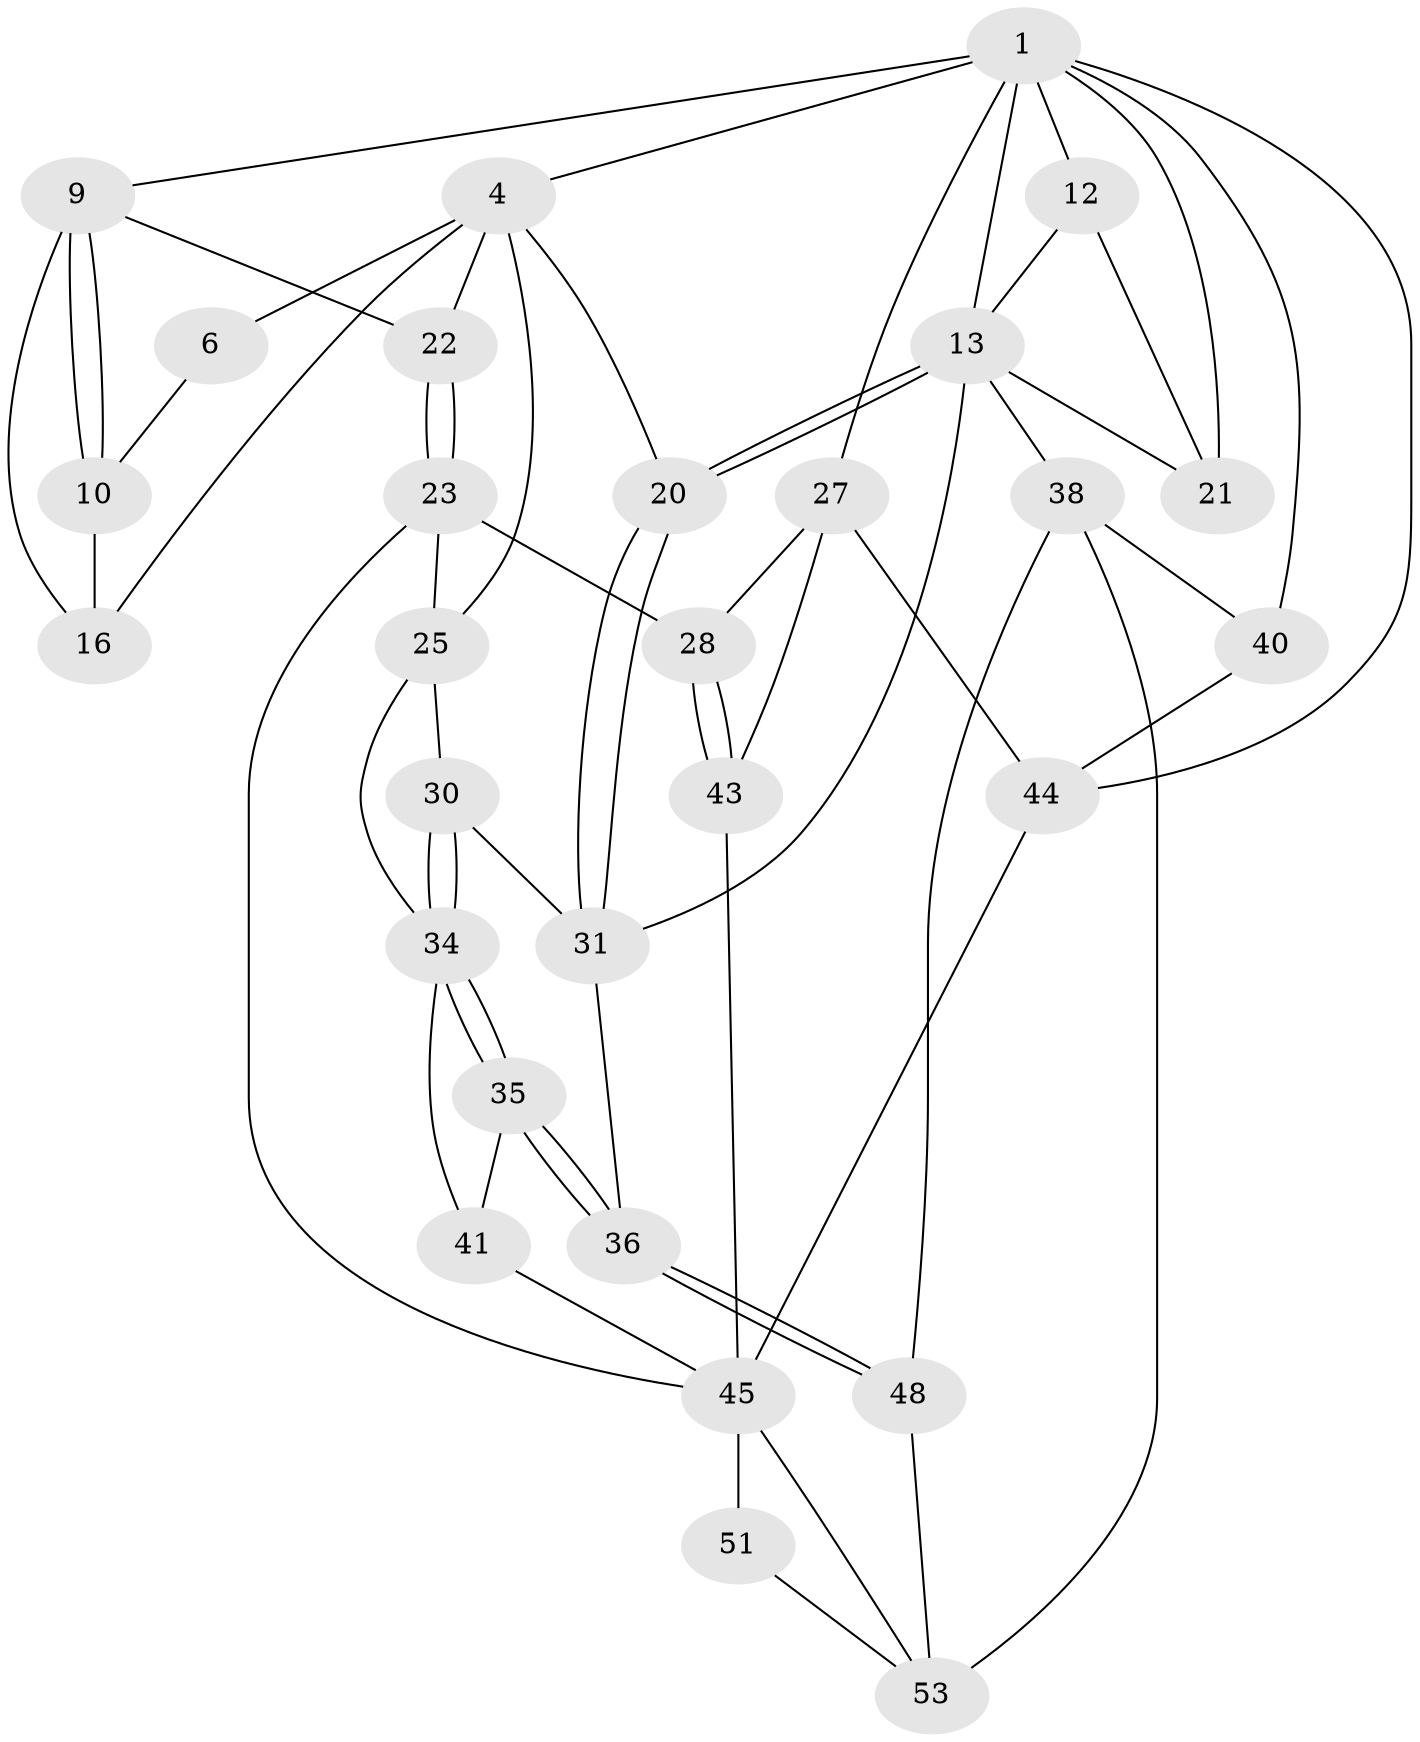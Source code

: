 // original degree distribution, {4: 0.27586206896551724, 5: 0.4482758620689655, 3: 0.034482758620689655, 6: 0.2413793103448276}
// Generated by graph-tools (version 1.1) at 2025/28/03/15/25 16:28:01]
// undirected, 29 vertices, 63 edges
graph export_dot {
graph [start="1"]
  node [color=gray90,style=filled];
  1 [pos="+0.8289261380543587+0",super="+2+7"];
  4 [pos="+0.6240490547242403+0.13031253134411114",super="+5+19"];
  6 [pos="+0.8189706724362403+0"];
  9 [pos="+0.9912525981288381+0.16291458080317475",super="+18"];
  10 [pos="+0.8623687767551633+0.07566668507604649"];
  12 [pos="+0.36805446841995665+0",super="+15"];
  13 [pos="+0.38028652773809024+0.24369819134904186",super="+14"];
  16 [pos="+0.8095207405961958+0.12091833726798534"];
  20 [pos="+0.3807144790901483+0.24429317954824156"];
  21 [pos="+0+0"];
  22 [pos="+0.7909663020823667+0.3014256882798373"];
  23 [pos="+0.7781755685426933+0.40836733857952334",super="+24"];
  25 [pos="+0.7576333421053669+0.4217236582860171",super="+26"];
  27 [pos="+1+0.3451118768121038",super="+42"];
  28 [pos="+0.8638584717721614+0.42226115379983187"];
  30 [pos="+0.4984054463305236+0.4438065835075309"];
  31 [pos="+0.36499169032483075+0.3129940276585338",super="+32"];
  34 [pos="+0.5105242224923784+0.4829914239351385",super="+37"];
  35 [pos="+0.3704137707817493+0.6205967188736856"];
  36 [pos="+0.3265434498478483+0.6308274976535042"];
  38 [pos="+0+0.5399619386764313",super="+49+39"];
  40 [pos="+0+1"];
  41 [pos="+0.5911845548847524+0.669362042745652"];
  43 [pos="+1+0.6116323938131021"];
  44 [pos="+1+1"];
  45 [pos="+0.8642181392612092+0.6660691236367403",super="+46+50"];
  48 [pos="+0.31721469804811714+0.7029003791871704"];
  51 [pos="+0.7217531379759453+1"];
  53 [pos="+0.3667197767396548+0.7899146367927835",super="+57+54"];
  1 -- 4;
  1 -- 13;
  1 -- 21;
  1 -- 40;
  1 -- 9;
  1 -- 27;
  1 -- 44;
  1 -- 12;
  4 -- 16;
  4 -- 6;
  4 -- 22;
  4 -- 20;
  4 -- 25;
  6 -- 10;
  9 -- 10;
  9 -- 10;
  9 -- 16;
  9 -- 22;
  10 -- 16;
  12 -- 21;
  12 -- 13;
  13 -- 20;
  13 -- 20;
  13 -- 21;
  13 -- 38;
  13 -- 31;
  20 -- 31;
  20 -- 31;
  22 -- 23;
  22 -- 23;
  23 -- 28;
  23 -- 25;
  23 -- 45;
  25 -- 34;
  25 -- 30;
  27 -- 28;
  27 -- 43;
  27 -- 44;
  28 -- 43;
  28 -- 43;
  30 -- 31;
  30 -- 34;
  30 -- 34;
  31 -- 36;
  34 -- 35;
  34 -- 35;
  34 -- 41;
  35 -- 36;
  35 -- 36;
  35 -- 41;
  36 -- 48;
  36 -- 48;
  38 -- 48;
  38 -- 40 [weight=2];
  38 -- 53 [weight=2];
  40 -- 44;
  41 -- 45;
  43 -- 45;
  44 -- 45;
  45 -- 51 [weight=2];
  45 -- 53;
  48 -- 53;
  51 -- 53;
}
